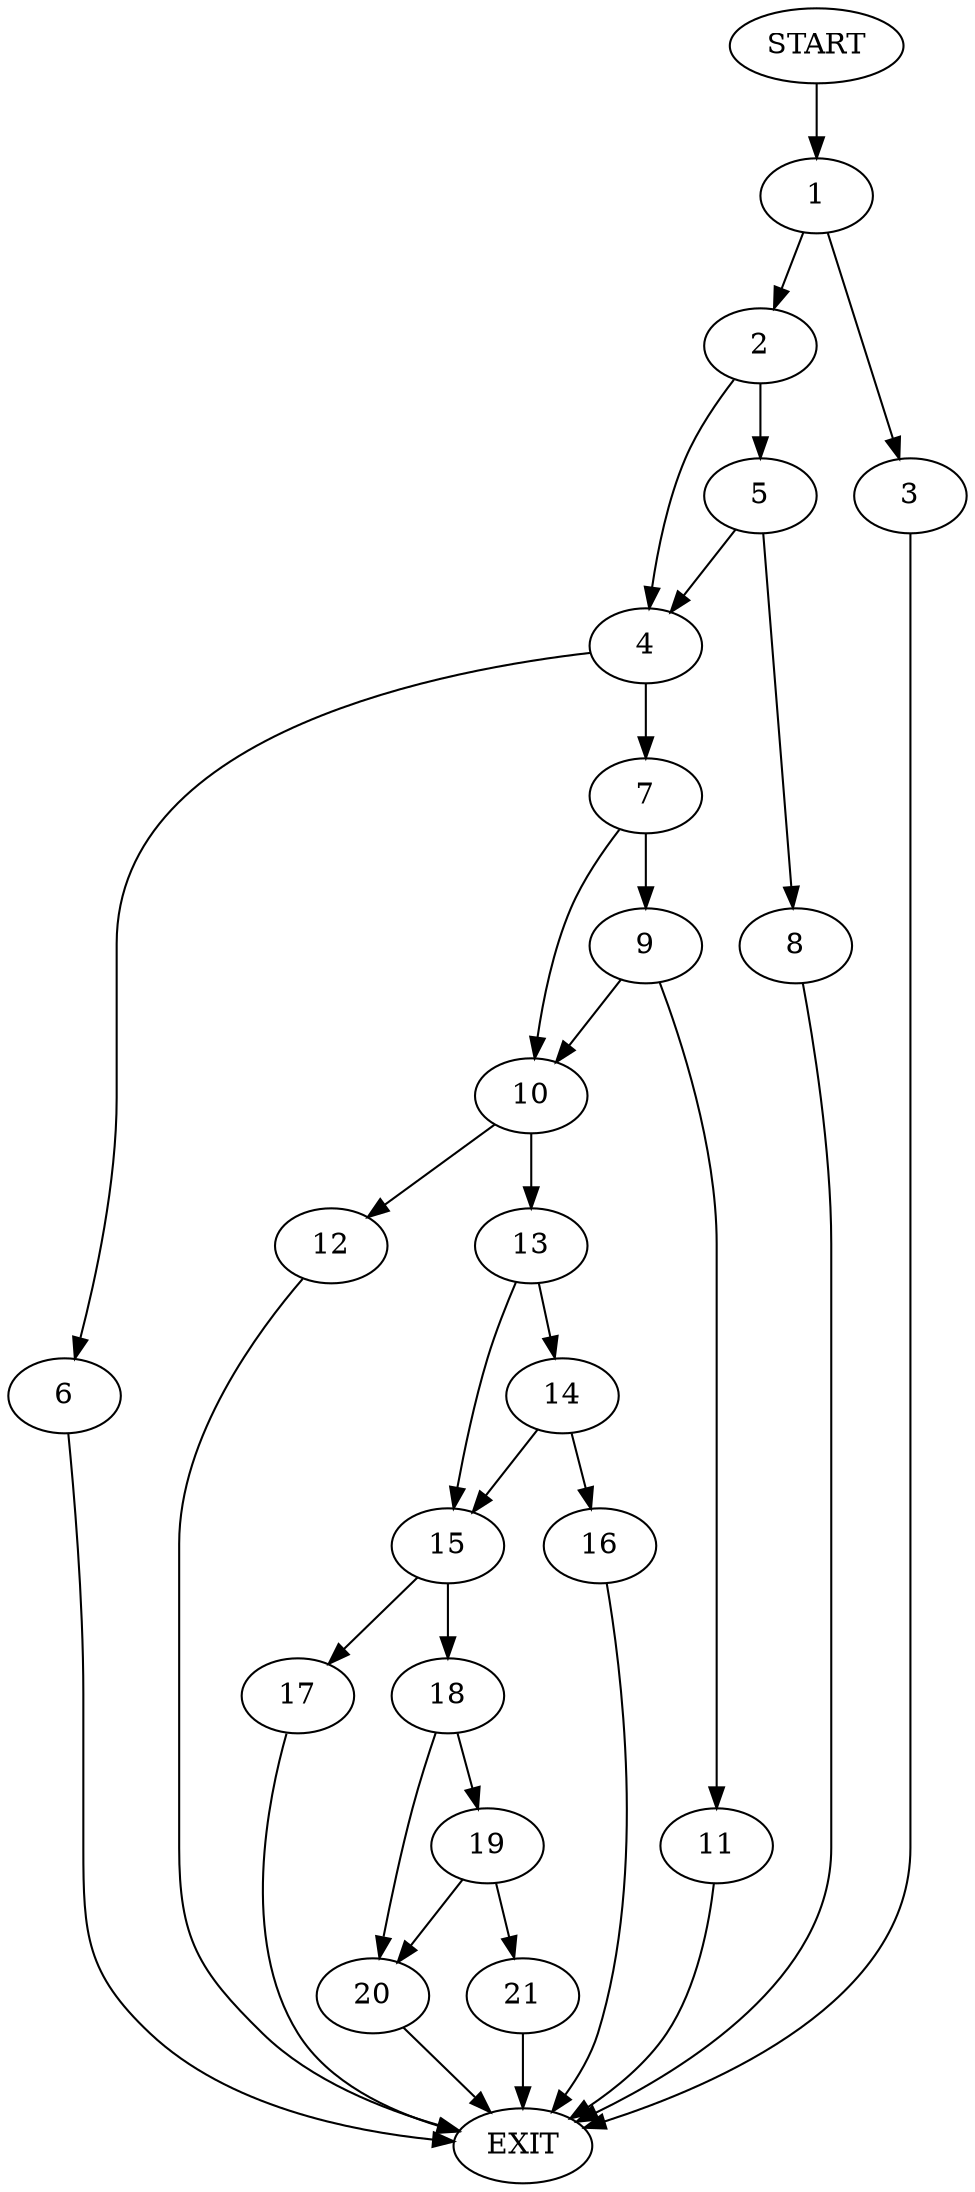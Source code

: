digraph {
0 [label="START"]
22 [label="EXIT"]
0 -> 1
1 -> 2
1 -> 3
2 -> 4
2 -> 5
3 -> 22
4 -> 6
4 -> 7
5 -> 8
5 -> 4
8 -> 22
7 -> 9
7 -> 10
6 -> 22
9 -> 10
9 -> 11
10 -> 12
10 -> 13
11 -> 22
12 -> 22
13 -> 14
13 -> 15
14 -> 16
14 -> 15
15 -> 17
15 -> 18
16 -> 22
17 -> 22
18 -> 19
18 -> 20
19 -> 20
19 -> 21
20 -> 22
21 -> 22
}
